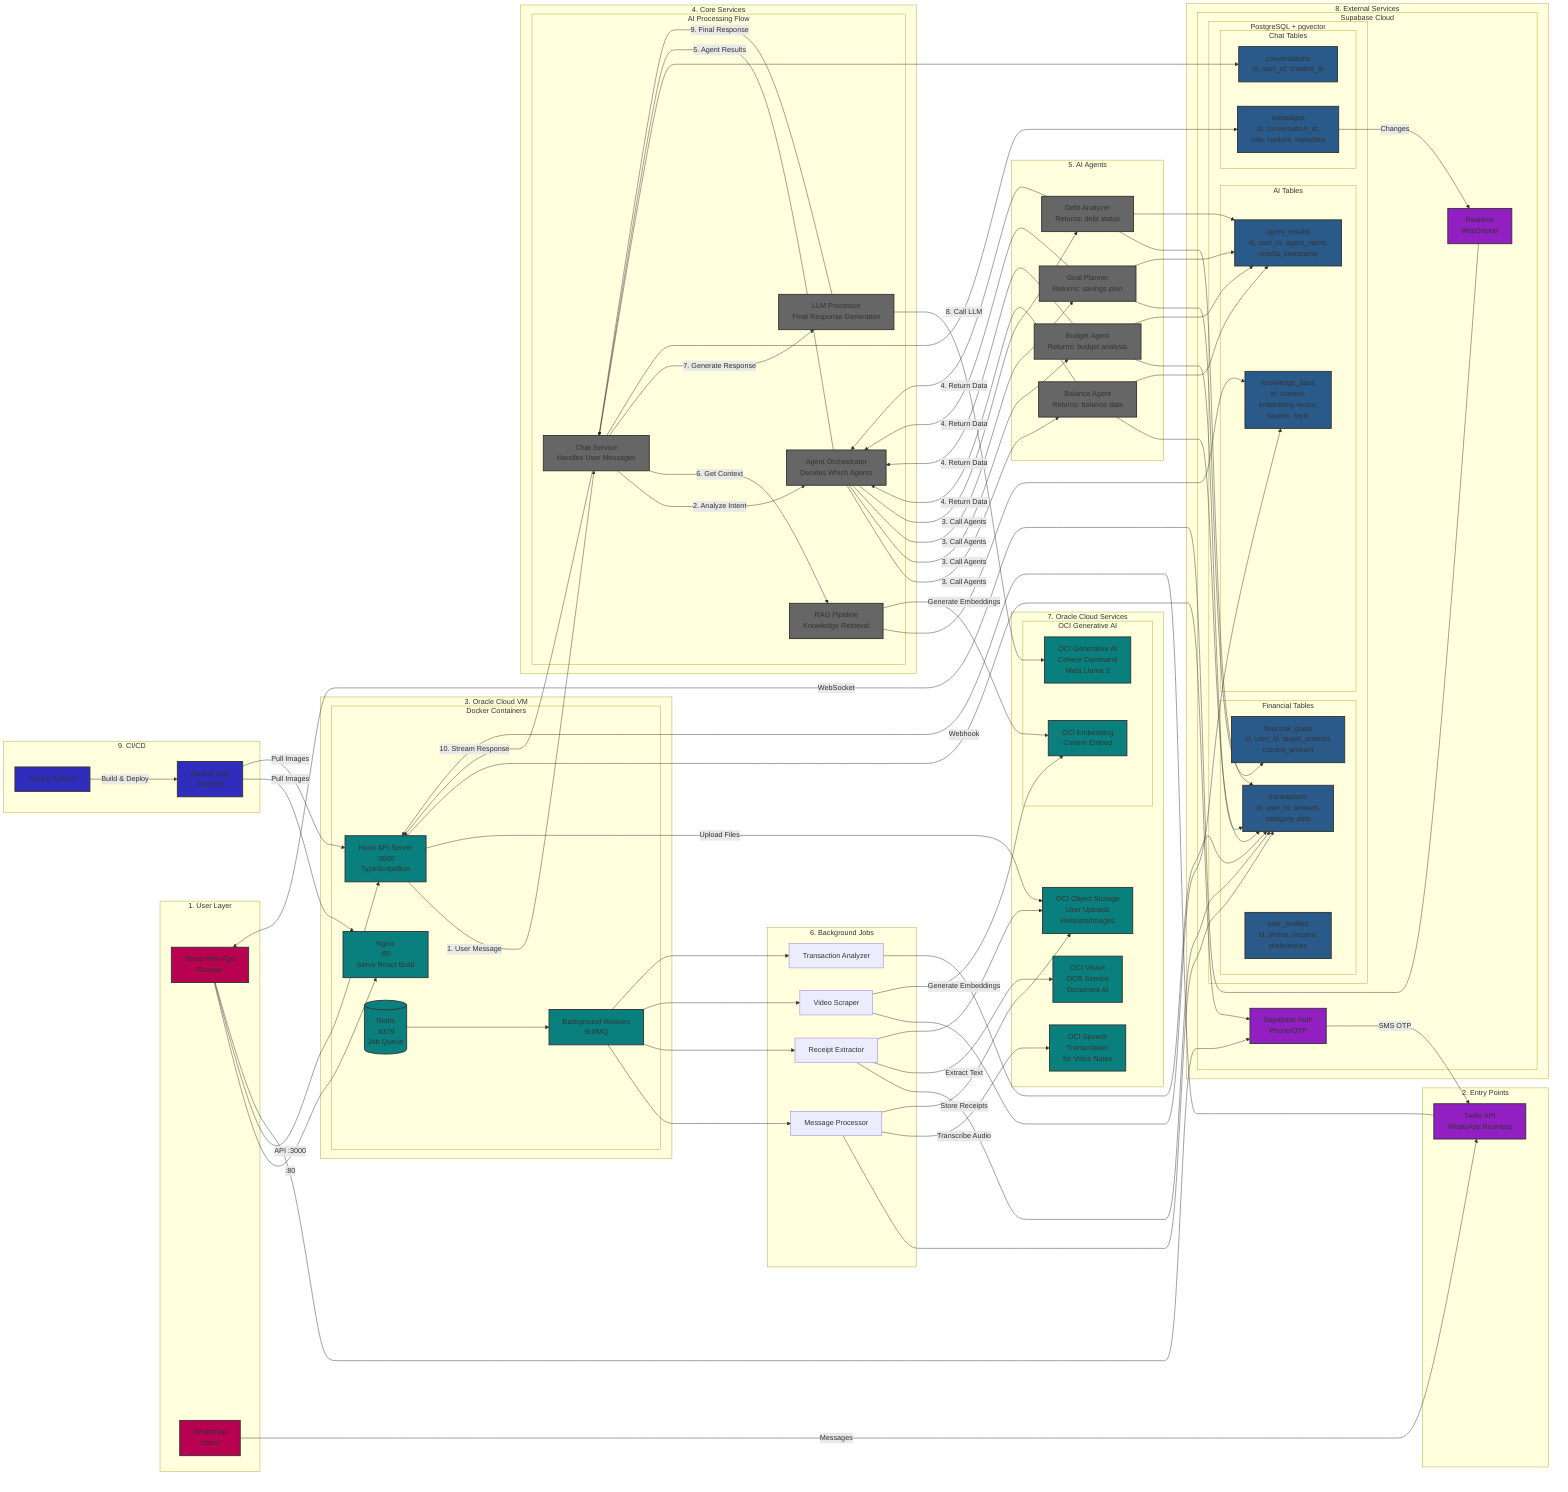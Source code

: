 graph LR
    subgraph "1. User Layer"
        WEB_APP[React Web App<br/>Browser]
        WHATSAPP[WhatsApp<br/>Users]
    end

    subgraph "2. Entry Points"
        TWILIO[Twilio API<br/>WhatsApp Business]
    end

    subgraph "3. Oracle Cloud VM"
        subgraph "Docker Containers"
            NGINX[Nginx<br/>:80<br/>Serve React Build]
            HONO[Hono API Server<br/>:3000<br/>TypeScript/Bun]
            REDIS[(Redis<br/>:6379<br/>Job Queue)]
            WORKERS[Background Workers<br/>BullMQ]
        end
    end

    subgraph "4. Core Services"
        subgraph "AI Processing Flow"
            CHAT_SERVICE[Chat Service<br/>Handles User Messages]
            AGENT_ORCHESTRATOR[Agent Orchestrator<br/>Decides Which Agents]
            LLM_PROCESSOR[LLM Processor<br/>Final Response Generation]
            RAG_PIPELINE[RAG Pipeline<br/>Knowledge Retrieval]
        end
    end

    subgraph "5. AI Agents"
        BALANCE_AGENT[Balance Agent<br/>Returns: balance data]
        BUDGET_AGENT[Budget Agent<br/>Returns: budget analysis]
        GOAL_AGENT[Goal Planner<br/>Returns: savings plan]
        DEBT_AGENT[Debt Analyzer<br/>Returns: debt status]
    end

    subgraph "6. Background Jobs"
        MSG_PROCESSOR[Message Processor]
        RECEIPT_OCR[Receipt Extractor]
        VIDEO_SCRAPER[Video Scraper]
        TRANSACTION_ANALYZER[Transaction Analyzer]
    end

    subgraph "7. Oracle Cloud Services"
        OCI_STORAGE[OCI Object Storage<br/>User Uploads<br/>Receipts/Images]

        subgraph "OCI Generative AI"
            OCI_LLM[OCI Generative AI<br/>Cohere Command<br/>Meta Llama 2]
            OCI_EMBED[OCI Embedding<br/>Cohere Embed]
        end

        OCI_VISION[OCI Vision<br/>OCR Service<br/>Document AI]
        OCI_SPEECH[OCI Speech<br/>Transcription<br/>for Voice Notes]
    end

    subgraph "8. External Services"
        subgraph "Supabase Cloud"
            SUPABASE_AUTH[Supabase Auth<br/>Phone/OTP]

            subgraph "PostgreSQL + pgvector"
                subgraph "Chat Tables"
                    CONVERSATIONS[conversations<br/>id, user_id, created_at]
                    MESSAGES[messages<br/>id, conversation_id,<br/>role, content, metadata]
                end

                subgraph "Financial Tables"
                    TRANSACTIONS[transactions<br/>id, user_id, amount,<br/>category, date]
                    GOALS[financial_goals<br/>id, user_id, target_amount,<br/>current_amount]
                    USER_PROFILES[user_profiles<br/>id, phone, income,<br/>preferences]
                end

                subgraph "AI Tables"
                    KNOWLEDGE_BASE[knowledge_base<br/>id, content,<br/>embedding vector,<br/>source, topic]
                    AGENT_CACHE[agent_results<br/>id, user_id, agent_name,<br/>results, timestamp]
                end
            end

            SUPABASE_REALTIME[Realtime<br/>WebSocket]
        end
    end

    subgraph "9. CI/CD"
        GITHUB[GitHub Actions]
        DOCKER_HUB[Docker Hub<br/>Registry]
    end

%% User Flows
    WEB_APP -->|:80| NGINX
    WEB_APP -->|API :3000| HONO
    WHATSAPP -->|Messages| TWILIO
    TWILIO -->|Webhook| HONO

%% API to Chat Service
    HONO -->|1. User Message| CHAT_SERVICE

%% Chat Service Flow (numbered for clarity)
    CHAT_SERVICE -->|2. Analyze Intent| AGENT_ORCHESTRATOR
    CHAT_SERVICE -->|6. Get Context| RAG_PIPELINE
    CHAT_SERVICE -->|7. Generate Response| LLM_PROCESSOR

%% Agent Orchestrator Flow
    AGENT_ORCHESTRATOR -->|3. Call Agents| BALANCE_AGENT
    AGENT_ORCHESTRATOR -->|3. Call Agents| BUDGET_AGENT
    AGENT_ORCHESTRATOR -->|3. Call Agents| GOAL_AGENT
    AGENT_ORCHESTRATOR -->|3. Call Agents| DEBT_AGENT

%% Agents Return Data
    BALANCE_AGENT -->|4. Return Data| AGENT_ORCHESTRATOR
    BUDGET_AGENT -->|4. Return Data| AGENT_ORCHESTRATOR
    GOAL_AGENT -->|4. Return Data| AGENT_ORCHESTRATOR
    DEBT_AGENT -->|4. Return Data| AGENT_ORCHESTRATOR

%% Orchestrator Returns to Chat Service
    AGENT_ORCHESTRATOR -->|5. Agent Results| CHAT_SERVICE

%% LLM Processing - Now using OCI
    LLM_PROCESSOR -->|8. Call LLM| OCI_LLM
    LLM_PROCESSOR -->|9. Final Response| CHAT_SERVICE

%% Chat Service Returns Response
    CHAT_SERVICE -->|10. Stream Response| HONO

%% Database Interactions
    CHAT_SERVICE --> MESSAGES
    CHAT_SERVICE --> CONVERSATIONS

%% Agent Database Writes
    BALANCE_AGENT --> TRANSACTIONS
    BALANCE_AGENT --> AGENT_CACHE
    BUDGET_AGENT --> TRANSACTIONS
    BUDGET_AGENT --> AGENT_CACHE
    GOAL_AGENT --> GOALS
    GOAL_AGENT --> AGENT_CACHE
    DEBT_AGENT --> TRANSACTIONS
    DEBT_AGENT --> AGENT_CACHE

%% RAG Database Access - Now using OCI Embeddings
    RAG_PIPELINE --> KNOWLEDGE_BASE
    RAG_PIPELINE -->|Generate Embeddings| OCI_EMBED

%% Queue to Workers
    REDIS --> WORKERS
    WORKERS --> MSG_PROCESSOR
    WORKERS --> RECEIPT_OCR
    WORKERS --> VIDEO_SCRAPER
    WORKERS --> TRANSACTION_ANALYZER

%% Worker Database Access
    MSG_PROCESSOR --> TRANSACTIONS
    RECEIPT_OCR --> TRANSACTIONS
    VIDEO_SCRAPER --> KNOWLEDGE_BASE
    TRANSACTION_ANALYZER --> TRANSACTIONS

%% OCI AI Services Usage
    RECEIPT_OCR -->|Extract Text| OCI_VISION
    MSG_PROCESSOR -->|Transcribe Audio| OCI_SPEECH
    VIDEO_SCRAPER -->|Generate Embeddings| OCI_EMBED

%% Storage Flow
    HONO -->|Upload Files| OCI_STORAGE
    MSG_PROCESSOR -->|Store Receipts| OCI_STORAGE
    RECEIPT_OCR --> OCI_STORAGE

%% Realtime Flow
    MESSAGES -->|Changes| SUPABASE_REALTIME
    SUPABASE_REALTIME -->|WebSocket| WEB_APP

%% Auth Flow
    WEB_APP --> SUPABASE_AUTH
    SUPABASE_AUTH -->|SMS OTP| TWILIO
    HONO --> SUPABASE_AUTH

%% CI/CD Flow
    GITHUB -->|Build & Deploy| DOCKER_HUB
    DOCKER_HUB -->|Pull Images| NGINX
    DOCKER_HUB -->|Pull Images| HONO

%% Styling
    classDef oracle fill:#0a807e,stroke:#333,stroke-width:2px
    classDef external fill:#911fc2,stroke:#333,stroke-width:2px
    classDef ai fill:#666,stroke:#333,stroke-width:2px
    classDef user fill:#b80251,stroke:#333,stroke-width:2px
    classDef cicd fill:#302dbd,stroke:#333,stroke-width:2px
    classDef db fill:#2a5a8a,stroke:#333,stroke-width:2px

    class NGINX,HONO,WORKERS,REDIS,OCI_STORAGE,OCI_LLM,OCI_EMBED,OCI_VISION,OCI_SPEECH oracle
    class TWILIO,SUPABASE_AUTH,SUPABASE_REALTIME external
    class CHAT_SERVICE,AGENT_ORCHESTRATOR,RAG_PIPELINE,BALANCE_AGENT,BUDGET_AGENT,GOAL_AGENT,DEBT_AGENT,LLM_PROCESSOR ai
    class WEB_APP,WHATSAPP user
    class GITHUB,DOCKER_HUB cicd
    class CONVERSATIONS,MESSAGES,TRANSACTIONS,GOALS,USER_PROFILES,KNOWLEDGE_BASE,AGENT_CACHE db